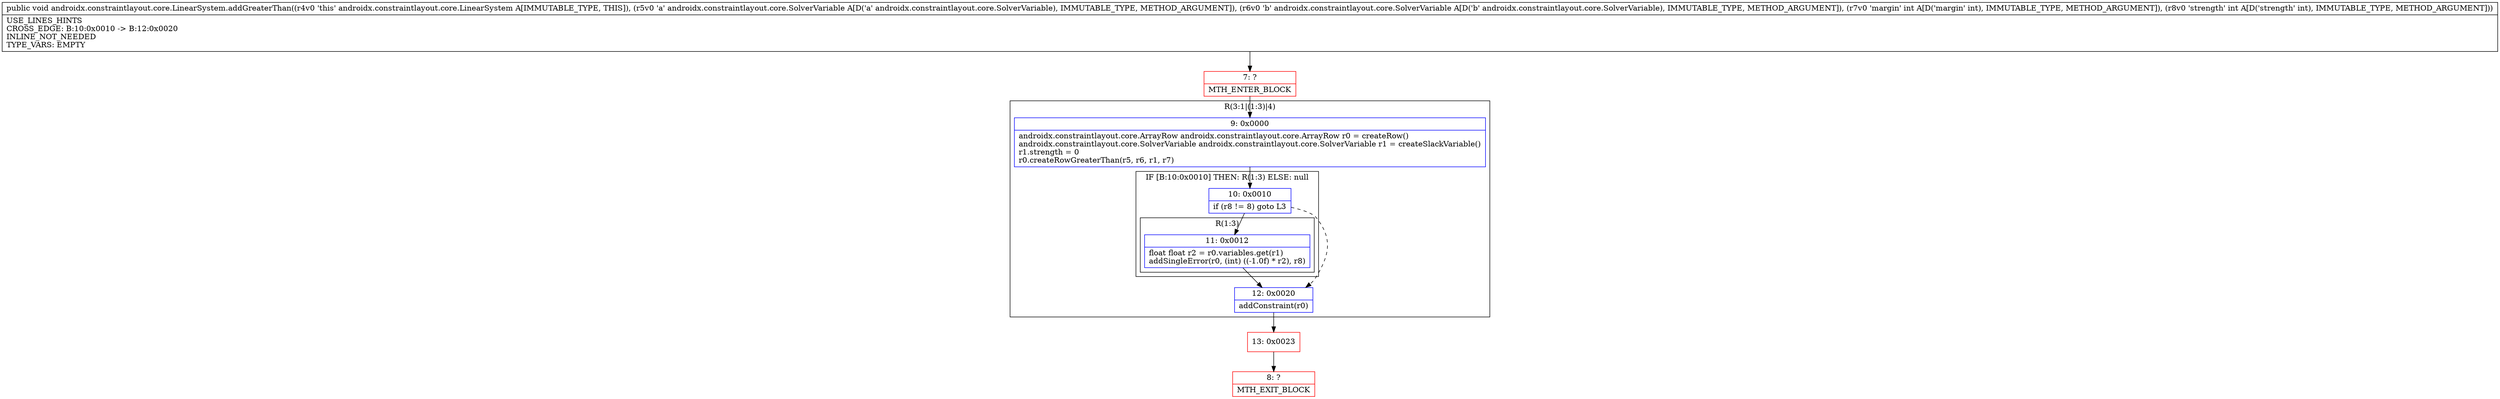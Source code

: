 digraph "CFG forandroidx.constraintlayout.core.LinearSystem.addGreaterThan(Landroidx\/constraintlayout\/core\/SolverVariable;Landroidx\/constraintlayout\/core\/SolverVariable;II)V" {
subgraph cluster_Region_1364840605 {
label = "R(3:1|(1:3)|4)";
node [shape=record,color=blue];
Node_9 [shape=record,label="{9\:\ 0x0000|androidx.constraintlayout.core.ArrayRow androidx.constraintlayout.core.ArrayRow r0 = createRow()\landroidx.constraintlayout.core.SolverVariable androidx.constraintlayout.core.SolverVariable r1 = createSlackVariable()\lr1.strength = 0\lr0.createRowGreaterThan(r5, r6, r1, r7)\l}"];
subgraph cluster_IfRegion_484131851 {
label = "IF [B:10:0x0010] THEN: R(1:3) ELSE: null";
node [shape=record,color=blue];
Node_10 [shape=record,label="{10\:\ 0x0010|if (r8 != 8) goto L3\l}"];
subgraph cluster_Region_1266573381 {
label = "R(1:3)";
node [shape=record,color=blue];
Node_11 [shape=record,label="{11\:\ 0x0012|float float r2 = r0.variables.get(r1)\laddSingleError(r0, (int) ((\-1.0f) * r2), r8)\l}"];
}
}
Node_12 [shape=record,label="{12\:\ 0x0020|addConstraint(r0)\l}"];
}
Node_7 [shape=record,color=red,label="{7\:\ ?|MTH_ENTER_BLOCK\l}"];
Node_13 [shape=record,color=red,label="{13\:\ 0x0023}"];
Node_8 [shape=record,color=red,label="{8\:\ ?|MTH_EXIT_BLOCK\l}"];
MethodNode[shape=record,label="{public void androidx.constraintlayout.core.LinearSystem.addGreaterThan((r4v0 'this' androidx.constraintlayout.core.LinearSystem A[IMMUTABLE_TYPE, THIS]), (r5v0 'a' androidx.constraintlayout.core.SolverVariable A[D('a' androidx.constraintlayout.core.SolverVariable), IMMUTABLE_TYPE, METHOD_ARGUMENT]), (r6v0 'b' androidx.constraintlayout.core.SolverVariable A[D('b' androidx.constraintlayout.core.SolverVariable), IMMUTABLE_TYPE, METHOD_ARGUMENT]), (r7v0 'margin' int A[D('margin' int), IMMUTABLE_TYPE, METHOD_ARGUMENT]), (r8v0 'strength' int A[D('strength' int), IMMUTABLE_TYPE, METHOD_ARGUMENT]))  | USE_LINES_HINTS\lCROSS_EDGE: B:10:0x0010 \-\> B:12:0x0020\lINLINE_NOT_NEEDED\lTYPE_VARS: EMPTY\l}"];
MethodNode -> Node_7;Node_9 -> Node_10;
Node_10 -> Node_11;
Node_10 -> Node_12[style=dashed];
Node_11 -> Node_12;
Node_12 -> Node_13;
Node_7 -> Node_9;
Node_13 -> Node_8;
}

